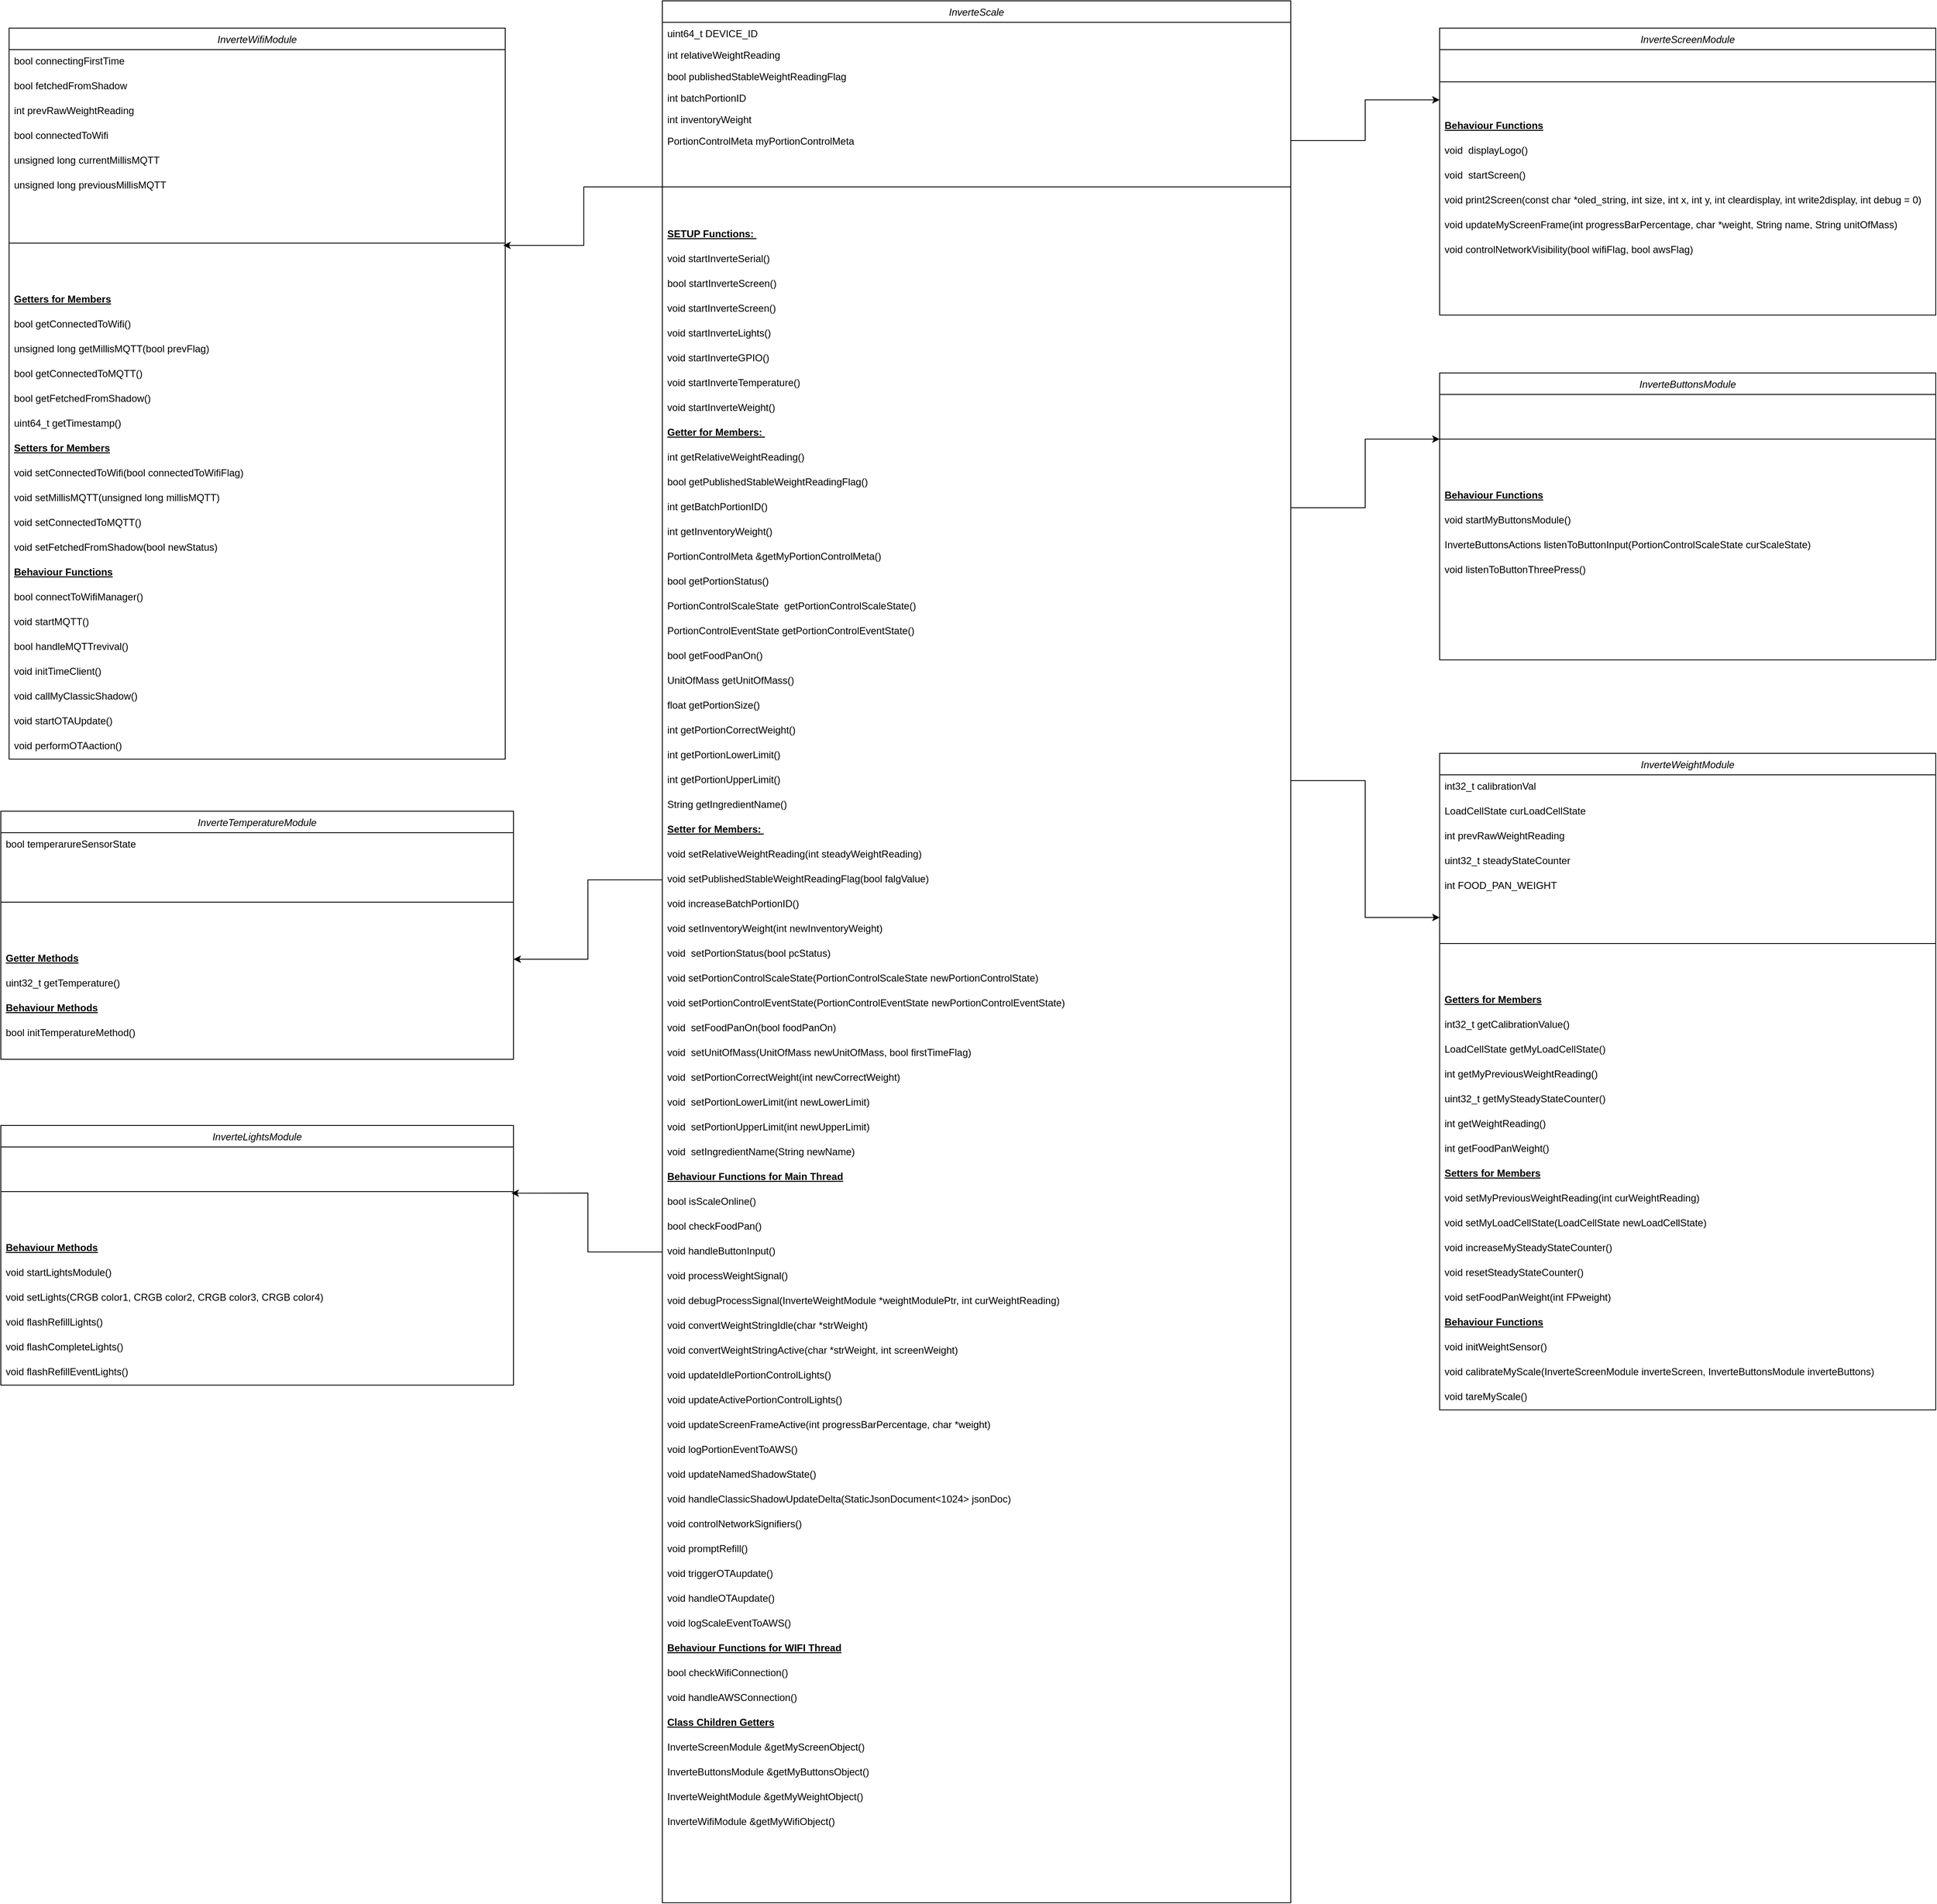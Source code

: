 <mxfile version="21.5.0" type="device">
  <diagram id="C5RBs43oDa-KdzZeNtuy" name="Page-1">
    <mxGraphModel dx="2420" dy="949" grid="1" gridSize="10" guides="1" tooltips="1" connect="1" arrows="1" fold="1" page="1" pageScale="1" pageWidth="827" pageHeight="1169" math="0" shadow="0">
      <root>
        <mxCell id="WIyWlLk6GJQsqaUBKTNV-0" />
        <mxCell id="WIyWlLk6GJQsqaUBKTNV-1" parent="WIyWlLk6GJQsqaUBKTNV-0" />
        <mxCell id="zkfFHV4jXpPFQw0GAbJ--0" value="InverteScale" style="swimlane;fontStyle=2;align=center;verticalAlign=top;childLayout=stackLayout;horizontal=1;startSize=26;horizontalStack=0;resizeParent=1;resizeLast=0;collapsible=1;marginBottom=0;rounded=0;shadow=0;strokeWidth=1;" parent="WIyWlLk6GJQsqaUBKTNV-1" vertex="1">
          <mxGeometry x="40" width="760" height="2300" as="geometry">
            <mxRectangle x="230" y="140" width="160" height="26" as="alternateBounds" />
          </mxGeometry>
        </mxCell>
        <mxCell id="vxegJb9jy62T78PPzMRg-0" value="uint64_t DEVICE_ID" style="text;align=left;verticalAlign=top;spacingLeft=4;spacingRight=4;overflow=hidden;rotatable=0;points=[[0,0.5],[1,0.5]];portConstraint=eastwest;rounded=0;shadow=0;html=0;" parent="zkfFHV4jXpPFQw0GAbJ--0" vertex="1">
          <mxGeometry y="26" width="760" height="26" as="geometry" />
        </mxCell>
        <mxCell id="vxegJb9jy62T78PPzMRg-1" value="int relativeWeightReading" style="text;align=left;verticalAlign=top;spacingLeft=4;spacingRight=4;overflow=hidden;rotatable=0;points=[[0,0.5],[1,0.5]];portConstraint=eastwest;rounded=0;shadow=0;html=0;fontColor=#000000;" parent="zkfFHV4jXpPFQw0GAbJ--0" vertex="1">
          <mxGeometry y="52" width="760" height="26" as="geometry" />
        </mxCell>
        <mxCell id="zkfFHV4jXpPFQw0GAbJ--2" value="bool publishedStableWeightReadingFlag" style="text;align=left;verticalAlign=top;spacingLeft=4;spacingRight=4;overflow=hidden;rotatable=0;points=[[0,0.5],[1,0.5]];portConstraint=eastwest;rounded=0;shadow=0;html=0;fontColor=#000000;" parent="zkfFHV4jXpPFQw0GAbJ--0" vertex="1">
          <mxGeometry y="78" width="760" height="26" as="geometry" />
        </mxCell>
        <mxCell id="vxegJb9jy62T78PPzMRg-2" value="int batchPortionID" style="text;align=left;verticalAlign=top;spacingLeft=4;spacingRight=4;overflow=hidden;rotatable=0;points=[[0,0.5],[1,0.5]];portConstraint=eastwest;rounded=0;shadow=0;html=0;fontColor=#000000;" parent="zkfFHV4jXpPFQw0GAbJ--0" vertex="1">
          <mxGeometry y="104" width="760" height="26" as="geometry" />
        </mxCell>
        <mxCell id="vxegJb9jy62T78PPzMRg-3" value="int inventoryWeight" style="text;align=left;verticalAlign=top;spacingLeft=4;spacingRight=4;overflow=hidden;rotatable=0;points=[[0,0.5],[1,0.5]];portConstraint=eastwest;rounded=0;shadow=0;html=0;fontColor=#000000;" parent="zkfFHV4jXpPFQw0GAbJ--0" vertex="1">
          <mxGeometry y="130" width="760" height="26" as="geometry" />
        </mxCell>
        <mxCell id="vxegJb9jy62T78PPzMRg-15" value="PortionControlMeta myPortionControlMeta" style="text;align=left;verticalAlign=top;spacingLeft=4;spacingRight=4;overflow=hidden;rotatable=0;points=[[0,0.5],[1,0.5]];portConstraint=eastwest;rounded=0;shadow=0;html=0;fontColor=#000000;" parent="zkfFHV4jXpPFQw0GAbJ--0" vertex="1">
          <mxGeometry y="156" width="760" height="26" as="geometry" />
        </mxCell>
        <mxCell id="zkfFHV4jXpPFQw0GAbJ--4" value="" style="line;html=1;strokeWidth=1;align=left;verticalAlign=middle;spacingTop=-1;spacingLeft=3;spacingRight=3;rotatable=0;labelPosition=right;points=[];portConstraint=eastwest;" parent="zkfFHV4jXpPFQw0GAbJ--0" vertex="1">
          <mxGeometry y="182" width="760" height="86" as="geometry" />
        </mxCell>
        <mxCell id="vxegJb9jy62T78PPzMRg-6" value="SETUP Functions: " style="text;align=left;verticalAlign=top;spacingLeft=4;spacingRight=4;overflow=hidden;rotatable=0;points=[[0,0.5],[1,0.5]];portConstraint=eastwest;fontStyle=5" parent="zkfFHV4jXpPFQw0GAbJ--0" vertex="1">
          <mxGeometry y="268" width="760" height="30" as="geometry" />
        </mxCell>
        <mxCell id="zkfFHV4jXpPFQw0GAbJ--5" value="void startInverteSerial()&#xa;" style="text;align=left;verticalAlign=top;spacingLeft=4;spacingRight=4;overflow=hidden;rotatable=0;points=[[0,0.5],[1,0.5]];portConstraint=eastwest;" parent="zkfFHV4jXpPFQw0GAbJ--0" vertex="1">
          <mxGeometry y="298" width="760" height="30" as="geometry" />
        </mxCell>
        <mxCell id="vxegJb9jy62T78PPzMRg-5" value="bool startInverteScreen()&#xa;" style="text;align=left;verticalAlign=top;spacingLeft=4;spacingRight=4;overflow=hidden;rotatable=0;points=[[0,0.5],[1,0.5]];portConstraint=eastwest;" parent="zkfFHV4jXpPFQw0GAbJ--0" vertex="1">
          <mxGeometry y="328" width="760" height="30" as="geometry" />
        </mxCell>
        <mxCell id="vxegJb9jy62T78PPzMRg-7" value="void startInverteScreen()&#xa;" style="text;align=left;verticalAlign=top;spacingLeft=4;spacingRight=4;overflow=hidden;rotatable=0;points=[[0,0.5],[1,0.5]];portConstraint=eastwest;" parent="zkfFHV4jXpPFQw0GAbJ--0" vertex="1">
          <mxGeometry y="358" width="760" height="30" as="geometry" />
        </mxCell>
        <mxCell id="vxegJb9jy62T78PPzMRg-8" value="void startInverteLights()&#xa;" style="text;align=left;verticalAlign=top;spacingLeft=4;spacingRight=4;overflow=hidden;rotatable=0;points=[[0,0.5],[1,0.5]];portConstraint=eastwest;" parent="zkfFHV4jXpPFQw0GAbJ--0" vertex="1">
          <mxGeometry y="388" width="760" height="30" as="geometry" />
        </mxCell>
        <mxCell id="vxegJb9jy62T78PPzMRg-9" value="void startInverteGPIO()&#xa;" style="text;align=left;verticalAlign=top;spacingLeft=4;spacingRight=4;overflow=hidden;rotatable=0;points=[[0,0.5],[1,0.5]];portConstraint=eastwest;" parent="zkfFHV4jXpPFQw0GAbJ--0" vertex="1">
          <mxGeometry y="418" width="760" height="30" as="geometry" />
        </mxCell>
        <mxCell id="vxegJb9jy62T78PPzMRg-10" value="void startInverteTemperature()&#xa;" style="text;align=left;verticalAlign=top;spacingLeft=4;spacingRight=4;overflow=hidden;rotatable=0;points=[[0,0.5],[1,0.5]];portConstraint=eastwest;" parent="zkfFHV4jXpPFQw0GAbJ--0" vertex="1">
          <mxGeometry y="448" width="760" height="30" as="geometry" />
        </mxCell>
        <mxCell id="vxegJb9jy62T78PPzMRg-11" value="void startInverteWeight()&#xa;" style="text;align=left;verticalAlign=top;spacingLeft=4;spacingRight=4;overflow=hidden;rotatable=0;points=[[0,0.5],[1,0.5]];portConstraint=eastwest;" parent="zkfFHV4jXpPFQw0GAbJ--0" vertex="1">
          <mxGeometry y="478" width="760" height="30" as="geometry" />
        </mxCell>
        <mxCell id="vxegJb9jy62T78PPzMRg-12" value="Getter for Members: " style="text;align=left;verticalAlign=top;spacingLeft=4;spacingRight=4;overflow=hidden;rotatable=0;points=[[0,0.5],[1,0.5]];portConstraint=eastwest;fontStyle=5" parent="zkfFHV4jXpPFQw0GAbJ--0" vertex="1">
          <mxGeometry y="508" width="760" height="30" as="geometry" />
        </mxCell>
        <mxCell id="vxegJb9jy62T78PPzMRg-13" value="int getRelativeWeightReading()" style="text;align=left;verticalAlign=top;spacingLeft=4;spacingRight=4;overflow=hidden;rotatable=0;points=[[0,0.5],[1,0.5]];portConstraint=eastwest;fontColor=#000000;" parent="zkfFHV4jXpPFQw0GAbJ--0" vertex="1">
          <mxGeometry y="538" width="760" height="30" as="geometry" />
        </mxCell>
        <mxCell id="vxegJb9jy62T78PPzMRg-14" value="bool getPublishedStableWeightReadingFlag()" style="text;align=left;verticalAlign=top;spacingLeft=4;spacingRight=4;overflow=hidden;rotatable=0;points=[[0,0.5],[1,0.5]];portConstraint=eastwest;fontColor=#000000;" parent="zkfFHV4jXpPFQw0GAbJ--0" vertex="1">
          <mxGeometry y="568" width="760" height="30" as="geometry" />
        </mxCell>
        <mxCell id="vxegJb9jy62T78PPzMRg-29" value="int getBatchPortionID()" style="text;align=left;verticalAlign=top;spacingLeft=4;spacingRight=4;overflow=hidden;rotatable=0;points=[[0,0.5],[1,0.5]];portConstraint=eastwest;fontColor=#000000;" parent="zkfFHV4jXpPFQw0GAbJ--0" vertex="1">
          <mxGeometry y="598" width="760" height="30" as="geometry" />
        </mxCell>
        <mxCell id="vxegJb9jy62T78PPzMRg-30" value="int getInventoryWeight()" style="text;align=left;verticalAlign=top;spacingLeft=4;spacingRight=4;overflow=hidden;rotatable=0;points=[[0,0.5],[1,0.5]];portConstraint=eastwest;fontColor=#000000;" parent="zkfFHV4jXpPFQw0GAbJ--0" vertex="1">
          <mxGeometry y="628" width="760" height="30" as="geometry" />
        </mxCell>
        <mxCell id="42KlAOWrUwixNOYYA289-93" value="PortionControlMeta &amp;getMyPortionControlMeta()" style="text;align=left;verticalAlign=top;spacingLeft=4;spacingRight=4;overflow=hidden;rotatable=0;points=[[0,0.5],[1,0.5]];portConstraint=eastwest;fontColor=#000000;" parent="zkfFHV4jXpPFQw0GAbJ--0" vertex="1">
          <mxGeometry y="658" width="760" height="30" as="geometry" />
        </mxCell>
        <mxCell id="vxegJb9jy62T78PPzMRg-16" value="bool getPortionStatus()" style="text;align=left;verticalAlign=top;spacingLeft=4;spacingRight=4;overflow=hidden;rotatable=0;points=[[0,0.5],[1,0.5]];portConstraint=eastwest;fontColor=#000000;" parent="zkfFHV4jXpPFQw0GAbJ--0" vertex="1">
          <mxGeometry y="688" width="760" height="30" as="geometry" />
        </mxCell>
        <mxCell id="vxegJb9jy62T78PPzMRg-17" value="PortionControlScaleState  getPortionControlScaleState()" style="text;align=left;verticalAlign=top;spacingLeft=4;spacingRight=4;overflow=hidden;rotatable=0;points=[[0,0.5],[1,0.5]];portConstraint=eastwest;fontColor=#000000;" parent="zkfFHV4jXpPFQw0GAbJ--0" vertex="1">
          <mxGeometry y="718" width="760" height="30" as="geometry" />
        </mxCell>
        <mxCell id="vxegJb9jy62T78PPzMRg-19" value="PortionControlEventState getPortionControlEventState()" style="text;align=left;verticalAlign=top;spacingLeft=4;spacingRight=4;overflow=hidden;rotatable=0;points=[[0,0.5],[1,0.5]];portConstraint=eastwest;fontColor=#000000;" parent="zkfFHV4jXpPFQw0GAbJ--0" vertex="1">
          <mxGeometry y="748" width="760" height="30" as="geometry" />
        </mxCell>
        <mxCell id="vxegJb9jy62T78PPzMRg-20" value="bool getFoodPanOn()" style="text;align=left;verticalAlign=top;spacingLeft=4;spacingRight=4;overflow=hidden;rotatable=0;points=[[0,0.5],[1,0.5]];portConstraint=eastwest;fontColor=#000000;" parent="zkfFHV4jXpPFQw0GAbJ--0" vertex="1">
          <mxGeometry y="778" width="760" height="30" as="geometry" />
        </mxCell>
        <mxCell id="vxegJb9jy62T78PPzMRg-21" value="UnitOfMass getUnitOfMass()" style="text;align=left;verticalAlign=top;spacingLeft=4;spacingRight=4;overflow=hidden;rotatable=0;points=[[0,0.5],[1,0.5]];portConstraint=eastwest;fontColor=#000000;" parent="zkfFHV4jXpPFQw0GAbJ--0" vertex="1">
          <mxGeometry y="808" width="760" height="30" as="geometry" />
        </mxCell>
        <mxCell id="vxegJb9jy62T78PPzMRg-22" value="float getPortionSize()" style="text;align=left;verticalAlign=top;spacingLeft=4;spacingRight=4;overflow=hidden;rotatable=0;points=[[0,0.5],[1,0.5]];portConstraint=eastwest;fontColor=#000000;" parent="zkfFHV4jXpPFQw0GAbJ--0" vertex="1">
          <mxGeometry y="838" width="760" height="30" as="geometry" />
        </mxCell>
        <mxCell id="vxegJb9jy62T78PPzMRg-23" value="int getPortionCorrectWeight()" style="text;align=left;verticalAlign=top;spacingLeft=4;spacingRight=4;overflow=hidden;rotatable=0;points=[[0,0.5],[1,0.5]];portConstraint=eastwest;fontColor=#000000;" parent="zkfFHV4jXpPFQw0GAbJ--0" vertex="1">
          <mxGeometry y="868" width="760" height="30" as="geometry" />
        </mxCell>
        <mxCell id="vxegJb9jy62T78PPzMRg-24" value="int getPortionLowerLimit()" style="text;align=left;verticalAlign=top;spacingLeft=4;spacingRight=4;overflow=hidden;rotatable=0;points=[[0,0.5],[1,0.5]];portConstraint=eastwest;fontColor=#000000;" parent="zkfFHV4jXpPFQw0GAbJ--0" vertex="1">
          <mxGeometry y="898" width="760" height="30" as="geometry" />
        </mxCell>
        <mxCell id="vxegJb9jy62T78PPzMRg-27" value="int getPortionUpperLimit()" style="text;align=left;verticalAlign=top;spacingLeft=4;spacingRight=4;overflow=hidden;rotatable=0;points=[[0,0.5],[1,0.5]];portConstraint=eastwest;fontColor=#000000;" parent="zkfFHV4jXpPFQw0GAbJ--0" vertex="1">
          <mxGeometry y="928" width="760" height="30" as="geometry" />
        </mxCell>
        <mxCell id="vxegJb9jy62T78PPzMRg-28" value="String getIngredientName()" style="text;align=left;verticalAlign=top;spacingLeft=4;spacingRight=4;overflow=hidden;rotatable=0;points=[[0,0.5],[1,0.5]];portConstraint=eastwest;fontColor=#000000;" parent="zkfFHV4jXpPFQw0GAbJ--0" vertex="1">
          <mxGeometry y="958" width="760" height="30" as="geometry" />
        </mxCell>
        <mxCell id="42KlAOWrUwixNOYYA289-0" value="Setter for Members: " style="text;align=left;verticalAlign=top;spacingLeft=4;spacingRight=4;overflow=hidden;rotatable=0;points=[[0,0.5],[1,0.5]];portConstraint=eastwest;fontStyle=5" parent="zkfFHV4jXpPFQw0GAbJ--0" vertex="1">
          <mxGeometry y="988" width="760" height="30" as="geometry" />
        </mxCell>
        <mxCell id="42KlAOWrUwixNOYYA289-2" value="void setRelativeWeightReading(int steadyWeightReading)" style="text;align=left;verticalAlign=top;spacingLeft=4;spacingRight=4;overflow=hidden;rotatable=0;points=[[0,0.5],[1,0.5]];portConstraint=eastwest;fontColor=#000000;" parent="zkfFHV4jXpPFQw0GAbJ--0" vertex="1">
          <mxGeometry y="1018" width="760" height="30" as="geometry" />
        </mxCell>
        <mxCell id="42KlAOWrUwixNOYYA289-3" value="void setPublishedStableWeightReadingFlag(bool falgValue)" style="text;align=left;verticalAlign=top;spacingLeft=4;spacingRight=4;overflow=hidden;rotatable=0;points=[[0,0.5],[1,0.5]];portConstraint=eastwest;fontColor=#000000;" parent="zkfFHV4jXpPFQw0GAbJ--0" vertex="1">
          <mxGeometry y="1048" width="760" height="30" as="geometry" />
        </mxCell>
        <mxCell id="42KlAOWrUwixNOYYA289-4" value="void increaseBatchPortionID()" style="text;align=left;verticalAlign=top;spacingLeft=4;spacingRight=4;overflow=hidden;rotatable=0;points=[[0,0.5],[1,0.5]];portConstraint=eastwest;fontColor=#000000;" parent="zkfFHV4jXpPFQw0GAbJ--0" vertex="1">
          <mxGeometry y="1078" width="760" height="30" as="geometry" />
        </mxCell>
        <mxCell id="42KlAOWrUwixNOYYA289-5" value="void setInventoryWeight(int newInventoryWeight)" style="text;align=left;verticalAlign=top;spacingLeft=4;spacingRight=4;overflow=hidden;rotatable=0;points=[[0,0.5],[1,0.5]];portConstraint=eastwest;fontColor=#000000;" parent="zkfFHV4jXpPFQw0GAbJ--0" vertex="1">
          <mxGeometry y="1108" width="760" height="30" as="geometry" />
        </mxCell>
        <mxCell id="42KlAOWrUwixNOYYA289-6" value="void  setPortionStatus(bool pcStatus)" style="text;align=left;verticalAlign=top;spacingLeft=4;spacingRight=4;overflow=hidden;rotatable=0;points=[[0,0.5],[1,0.5]];portConstraint=eastwest;fontColor=#000000;" parent="zkfFHV4jXpPFQw0GAbJ--0" vertex="1">
          <mxGeometry y="1138" width="760" height="30" as="geometry" />
        </mxCell>
        <mxCell id="42KlAOWrUwixNOYYA289-7" value="void setPortionControlScaleState(PortionControlScaleState newPortionControlState)" style="text;align=left;verticalAlign=top;spacingLeft=4;spacingRight=4;overflow=hidden;rotatable=0;points=[[0,0.5],[1,0.5]];portConstraint=eastwest;fontColor=#000000;" parent="zkfFHV4jXpPFQw0GAbJ--0" vertex="1">
          <mxGeometry y="1168" width="760" height="30" as="geometry" />
        </mxCell>
        <mxCell id="42KlAOWrUwixNOYYA289-8" value="void setPortionControlEventState(PortionControlEventState newPortionControlEventState)" style="text;align=left;verticalAlign=top;spacingLeft=4;spacingRight=4;overflow=hidden;rotatable=0;points=[[0,0.5],[1,0.5]];portConstraint=eastwest;fontColor=#000000;" parent="zkfFHV4jXpPFQw0GAbJ--0" vertex="1">
          <mxGeometry y="1198" width="760" height="30" as="geometry" />
        </mxCell>
        <mxCell id="42KlAOWrUwixNOYYA289-9" value="void  setFoodPanOn(bool foodPanOn)" style="text;align=left;verticalAlign=top;spacingLeft=4;spacingRight=4;overflow=hidden;rotatable=0;points=[[0,0.5],[1,0.5]];portConstraint=eastwest;fontColor=#000000;" parent="zkfFHV4jXpPFQw0GAbJ--0" vertex="1">
          <mxGeometry y="1228" width="760" height="30" as="geometry" />
        </mxCell>
        <mxCell id="42KlAOWrUwixNOYYA289-10" value="void  setUnitOfMass(UnitOfMass newUnitOfMass, bool firstTimeFlag)" style="text;align=left;verticalAlign=top;spacingLeft=4;spacingRight=4;overflow=hidden;rotatable=0;points=[[0,0.5],[1,0.5]];portConstraint=eastwest;fontColor=#000000;" parent="zkfFHV4jXpPFQw0GAbJ--0" vertex="1">
          <mxGeometry y="1258" width="760" height="30" as="geometry" />
        </mxCell>
        <mxCell id="42KlAOWrUwixNOYYA289-11" value="void  setPortionCorrectWeight(int newCorrectWeight)" style="text;align=left;verticalAlign=top;spacingLeft=4;spacingRight=4;overflow=hidden;rotatable=0;points=[[0,0.5],[1,0.5]];portConstraint=eastwest;fontColor=#000000;" parent="zkfFHV4jXpPFQw0GAbJ--0" vertex="1">
          <mxGeometry y="1288" width="760" height="30" as="geometry" />
        </mxCell>
        <mxCell id="42KlAOWrUwixNOYYA289-12" value="void  setPortionLowerLimit(int newLowerLimit)" style="text;align=left;verticalAlign=top;spacingLeft=4;spacingRight=4;overflow=hidden;rotatable=0;points=[[0,0.5],[1,0.5]];portConstraint=eastwest;fontColor=#000000;" parent="zkfFHV4jXpPFQw0GAbJ--0" vertex="1">
          <mxGeometry y="1318" width="760" height="30" as="geometry" />
        </mxCell>
        <mxCell id="42KlAOWrUwixNOYYA289-13" value="void  setPortionUpperLimit(int newUpperLimit)" style="text;align=left;verticalAlign=top;spacingLeft=4;spacingRight=4;overflow=hidden;rotatable=0;points=[[0,0.5],[1,0.5]];portConstraint=eastwest;fontColor=#000000;" parent="zkfFHV4jXpPFQw0GAbJ--0" vertex="1">
          <mxGeometry y="1348" width="760" height="30" as="geometry" />
        </mxCell>
        <mxCell id="42KlAOWrUwixNOYYA289-14" value="void  setIngredientName(String newName)" style="text;align=left;verticalAlign=top;spacingLeft=4;spacingRight=4;overflow=hidden;rotatable=0;points=[[0,0.5],[1,0.5]];portConstraint=eastwest;fontColor=#000000;" parent="zkfFHV4jXpPFQw0GAbJ--0" vertex="1">
          <mxGeometry y="1378" width="760" height="30" as="geometry" />
        </mxCell>
        <mxCell id="42KlAOWrUwixNOYYA289-15" value="Behaviour Functions for Main Thread" style="text;align=left;verticalAlign=top;spacingLeft=4;spacingRight=4;overflow=hidden;rotatable=0;points=[[0,0.5],[1,0.5]];portConstraint=eastwest;fontStyle=5" parent="zkfFHV4jXpPFQw0GAbJ--0" vertex="1">
          <mxGeometry y="1408" width="760" height="30" as="geometry" />
        </mxCell>
        <mxCell id="42KlAOWrUwixNOYYA289-16" value="bool isScaleOnline()" style="text;align=left;verticalAlign=top;spacingLeft=4;spacingRight=4;overflow=hidden;rotatable=0;points=[[0,0.5],[1,0.5]];portConstraint=eastwest;" parent="zkfFHV4jXpPFQw0GAbJ--0" vertex="1">
          <mxGeometry y="1438" width="760" height="30" as="geometry" />
        </mxCell>
        <mxCell id="42KlAOWrUwixNOYYA289-17" value="bool checkFoodPan()" style="text;align=left;verticalAlign=top;spacingLeft=4;spacingRight=4;overflow=hidden;rotatable=0;points=[[0,0.5],[1,0.5]];portConstraint=eastwest;" parent="zkfFHV4jXpPFQw0GAbJ--0" vertex="1">
          <mxGeometry y="1468" width="760" height="30" as="geometry" />
        </mxCell>
        <mxCell id="42KlAOWrUwixNOYYA289-18" value="void handleButtonInput()" style="text;align=left;verticalAlign=top;spacingLeft=4;spacingRight=4;overflow=hidden;rotatable=0;points=[[0,0.5],[1,0.5]];portConstraint=eastwest;" parent="zkfFHV4jXpPFQw0GAbJ--0" vertex="1">
          <mxGeometry y="1498" width="760" height="30" as="geometry" />
        </mxCell>
        <mxCell id="42KlAOWrUwixNOYYA289-19" value="void processWeightSignal()" style="text;align=left;verticalAlign=top;spacingLeft=4;spacingRight=4;overflow=hidden;rotatable=0;points=[[0,0.5],[1,0.5]];portConstraint=eastwest;" parent="zkfFHV4jXpPFQw0GAbJ--0" vertex="1">
          <mxGeometry y="1528" width="760" height="30" as="geometry" />
        </mxCell>
        <mxCell id="42KlAOWrUwixNOYYA289-72" value="void debugProcessSignal(InverteWeightModule *weightModulePtr, int curWeightReading)" style="text;align=left;verticalAlign=top;spacingLeft=4;spacingRight=4;overflow=hidden;rotatable=0;points=[[0,0.5],[1,0.5]];portConstraint=eastwest;" parent="zkfFHV4jXpPFQw0GAbJ--0" vertex="1">
          <mxGeometry y="1558" width="760" height="30" as="geometry" />
        </mxCell>
        <mxCell id="42KlAOWrUwixNOYYA289-73" value="void convertWeightStringIdle(char *strWeight)" style="text;align=left;verticalAlign=top;spacingLeft=4;spacingRight=4;overflow=hidden;rotatable=0;points=[[0,0.5],[1,0.5]];portConstraint=eastwest;" parent="zkfFHV4jXpPFQw0GAbJ--0" vertex="1">
          <mxGeometry y="1588" width="760" height="30" as="geometry" />
        </mxCell>
        <mxCell id="42KlAOWrUwixNOYYA289-74" value="void convertWeightStringActive(char *strWeight, int screenWeight)" style="text;align=left;verticalAlign=top;spacingLeft=4;spacingRight=4;overflow=hidden;rotatable=0;points=[[0,0.5],[1,0.5]];portConstraint=eastwest;" parent="zkfFHV4jXpPFQw0GAbJ--0" vertex="1">
          <mxGeometry y="1618" width="760" height="30" as="geometry" />
        </mxCell>
        <mxCell id="42KlAOWrUwixNOYYA289-75" value="void updateIdlePortionControlLights()" style="text;align=left;verticalAlign=top;spacingLeft=4;spacingRight=4;overflow=hidden;rotatable=0;points=[[0,0.5],[1,0.5]];portConstraint=eastwest;" parent="zkfFHV4jXpPFQw0GAbJ--0" vertex="1">
          <mxGeometry y="1648" width="760" height="30" as="geometry" />
        </mxCell>
        <mxCell id="42KlAOWrUwixNOYYA289-76" value="void updateActivePortionControlLights()" style="text;align=left;verticalAlign=top;spacingLeft=4;spacingRight=4;overflow=hidden;rotatable=0;points=[[0,0.5],[1,0.5]];portConstraint=eastwest;" parent="zkfFHV4jXpPFQw0GAbJ--0" vertex="1">
          <mxGeometry y="1678" width="760" height="30" as="geometry" />
        </mxCell>
        <mxCell id="42KlAOWrUwixNOYYA289-77" value="void updateScreenFrameActive(int progressBarPercentage, char *weight)" style="text;align=left;verticalAlign=top;spacingLeft=4;spacingRight=4;overflow=hidden;rotatable=0;points=[[0,0.5],[1,0.5]];portConstraint=eastwest;" parent="zkfFHV4jXpPFQw0GAbJ--0" vertex="1">
          <mxGeometry y="1708" width="760" height="30" as="geometry" />
        </mxCell>
        <mxCell id="42KlAOWrUwixNOYYA289-78" value="void logPortionEventToAWS()" style="text;align=left;verticalAlign=top;spacingLeft=4;spacingRight=4;overflow=hidden;rotatable=0;points=[[0,0.5],[1,0.5]];portConstraint=eastwest;" parent="zkfFHV4jXpPFQw0GAbJ--0" vertex="1">
          <mxGeometry y="1738" width="760" height="30" as="geometry" />
        </mxCell>
        <mxCell id="42KlAOWrUwixNOYYA289-79" value="void updateNamedShadowState()" style="text;align=left;verticalAlign=top;spacingLeft=4;spacingRight=4;overflow=hidden;rotatable=0;points=[[0,0.5],[1,0.5]];portConstraint=eastwest;" parent="zkfFHV4jXpPFQw0GAbJ--0" vertex="1">
          <mxGeometry y="1768" width="760" height="30" as="geometry" />
        </mxCell>
        <mxCell id="42KlAOWrUwixNOYYA289-80" value="void handleClassicShadowUpdateDelta(StaticJsonDocument&lt;1024&gt; jsonDoc)" style="text;align=left;verticalAlign=top;spacingLeft=4;spacingRight=4;overflow=hidden;rotatable=0;points=[[0,0.5],[1,0.5]];portConstraint=eastwest;" parent="zkfFHV4jXpPFQw0GAbJ--0" vertex="1">
          <mxGeometry y="1798" width="760" height="30" as="geometry" />
        </mxCell>
        <mxCell id="42KlAOWrUwixNOYYA289-81" value="void controlNetworkSignifiers()" style="text;align=left;verticalAlign=top;spacingLeft=4;spacingRight=4;overflow=hidden;rotatable=0;points=[[0,0.5],[1,0.5]];portConstraint=eastwest;" parent="zkfFHV4jXpPFQw0GAbJ--0" vertex="1">
          <mxGeometry y="1828" width="760" height="30" as="geometry" />
        </mxCell>
        <mxCell id="42KlAOWrUwixNOYYA289-82" value="void promptRefill()" style="text;align=left;verticalAlign=top;spacingLeft=4;spacingRight=4;overflow=hidden;rotatable=0;points=[[0,0.5],[1,0.5]];portConstraint=eastwest;" parent="zkfFHV4jXpPFQw0GAbJ--0" vertex="1">
          <mxGeometry y="1858" width="760" height="30" as="geometry" />
        </mxCell>
        <mxCell id="42KlAOWrUwixNOYYA289-83" value="void triggerOTAupdate()" style="text;align=left;verticalAlign=top;spacingLeft=4;spacingRight=4;overflow=hidden;rotatable=0;points=[[0,0.5],[1,0.5]];portConstraint=eastwest;" parent="zkfFHV4jXpPFQw0GAbJ--0" vertex="1">
          <mxGeometry y="1888" width="760" height="30" as="geometry" />
        </mxCell>
        <mxCell id="42KlAOWrUwixNOYYA289-84" value="void handleOTAupdate()" style="text;align=left;verticalAlign=top;spacingLeft=4;spacingRight=4;overflow=hidden;rotatable=0;points=[[0,0.5],[1,0.5]];portConstraint=eastwest;" parent="zkfFHV4jXpPFQw0GAbJ--0" vertex="1">
          <mxGeometry y="1918" width="760" height="30" as="geometry" />
        </mxCell>
        <mxCell id="QEHjbFWc-2UQ7cCI80Cc-0" value="void logScaleEventToAWS()" style="text;align=left;verticalAlign=top;spacingLeft=4;spacingRight=4;overflow=hidden;rotatable=0;points=[[0,0.5],[1,0.5]];portConstraint=eastwest;" vertex="1" parent="zkfFHV4jXpPFQw0GAbJ--0">
          <mxGeometry y="1948" width="760" height="30" as="geometry" />
        </mxCell>
        <mxCell id="42KlAOWrUwixNOYYA289-85" value="Behaviour Functions for WIFI Thread" style="text;align=left;verticalAlign=top;spacingLeft=4;spacingRight=4;overflow=hidden;rotatable=0;points=[[0,0.5],[1,0.5]];portConstraint=eastwest;fontStyle=5" parent="zkfFHV4jXpPFQw0GAbJ--0" vertex="1">
          <mxGeometry y="1978" width="760" height="30" as="geometry" />
        </mxCell>
        <mxCell id="42KlAOWrUwixNOYYA289-86" value="bool checkWifiConnection()" style="text;align=left;verticalAlign=top;spacingLeft=4;spacingRight=4;overflow=hidden;rotatable=0;points=[[0,0.5],[1,0.5]];portConstraint=eastwest;" parent="zkfFHV4jXpPFQw0GAbJ--0" vertex="1">
          <mxGeometry y="2008" width="760" height="30" as="geometry" />
        </mxCell>
        <mxCell id="42KlAOWrUwixNOYYA289-87" value="void handleAWSConnection()" style="text;align=left;verticalAlign=top;spacingLeft=4;spacingRight=4;overflow=hidden;rotatable=0;points=[[0,0.5],[1,0.5]];portConstraint=eastwest;" parent="zkfFHV4jXpPFQw0GAbJ--0" vertex="1">
          <mxGeometry y="2038" width="760" height="30" as="geometry" />
        </mxCell>
        <mxCell id="42KlAOWrUwixNOYYA289-88" value="Class Children Getters" style="text;align=left;verticalAlign=top;spacingLeft=4;spacingRight=4;overflow=hidden;rotatable=0;points=[[0,0.5],[1,0.5]];portConstraint=eastwest;fontStyle=5" parent="zkfFHV4jXpPFQw0GAbJ--0" vertex="1">
          <mxGeometry y="2068" width="760" height="30" as="geometry" />
        </mxCell>
        <mxCell id="42KlAOWrUwixNOYYA289-89" value="InverteScreenModule &amp;getMyScreenObject()" style="text;align=left;verticalAlign=top;spacingLeft=4;spacingRight=4;overflow=hidden;rotatable=0;points=[[0,0.5],[1,0.5]];portConstraint=eastwest;" parent="zkfFHV4jXpPFQw0GAbJ--0" vertex="1">
          <mxGeometry y="2098" width="760" height="30" as="geometry" />
        </mxCell>
        <mxCell id="42KlAOWrUwixNOYYA289-90" value="InverteButtonsModule &amp;getMyButtonsObject()" style="text;align=left;verticalAlign=top;spacingLeft=4;spacingRight=4;overflow=hidden;rotatable=0;points=[[0,0.5],[1,0.5]];portConstraint=eastwest;" parent="zkfFHV4jXpPFQw0GAbJ--0" vertex="1">
          <mxGeometry y="2128" width="760" height="30" as="geometry" />
        </mxCell>
        <mxCell id="42KlAOWrUwixNOYYA289-91" value="InverteWeightModule &amp;getMyWeightObject()" style="text;align=left;verticalAlign=top;spacingLeft=4;spacingRight=4;overflow=hidden;rotatable=0;points=[[0,0.5],[1,0.5]];portConstraint=eastwest;" parent="zkfFHV4jXpPFQw0GAbJ--0" vertex="1">
          <mxGeometry y="2158" width="760" height="30" as="geometry" />
        </mxCell>
        <mxCell id="42KlAOWrUwixNOYYA289-92" value="InverteWifiModule &amp;getMyWifiObject()" style="text;align=left;verticalAlign=top;spacingLeft=4;spacingRight=4;overflow=hidden;rotatable=0;points=[[0,0.5],[1,0.5]];portConstraint=eastwest;" parent="zkfFHV4jXpPFQw0GAbJ--0" vertex="1">
          <mxGeometry y="2188" width="760" height="30" as="geometry" />
        </mxCell>
        <mxCell id="42KlAOWrUwixNOYYA289-102" value="InverteButtonsModule" style="swimlane;fontStyle=2;align=center;verticalAlign=top;childLayout=stackLayout;horizontal=1;startSize=26;horizontalStack=0;resizeParent=1;resizeLast=0;collapsible=1;marginBottom=0;rounded=0;shadow=0;strokeWidth=1;" parent="WIyWlLk6GJQsqaUBKTNV-1" vertex="1">
          <mxGeometry x="980" y="450" width="600" height="347" as="geometry">
            <mxRectangle x="230" y="140" width="160" height="26" as="alternateBounds" />
          </mxGeometry>
        </mxCell>
        <mxCell id="42KlAOWrUwixNOYYA289-109" value="" style="line;html=1;strokeWidth=1;align=left;verticalAlign=middle;spacingTop=-1;spacingLeft=3;spacingRight=3;rotatable=0;labelPosition=right;points=[];portConstraint=eastwest;" parent="42KlAOWrUwixNOYYA289-102" vertex="1">
          <mxGeometry y="26" width="600" height="108" as="geometry" />
        </mxCell>
        <mxCell id="42KlAOWrUwixNOYYA289-118" value="Behaviour Functions" style="text;align=left;verticalAlign=top;spacingLeft=4;spacingRight=4;overflow=hidden;rotatable=0;points=[[0,0.5],[1,0.5]];portConstraint=eastwest;fontStyle=5" parent="42KlAOWrUwixNOYYA289-102" vertex="1">
          <mxGeometry y="134" width="600" height="30" as="geometry" />
        </mxCell>
        <mxCell id="42KlAOWrUwixNOYYA289-176" value="void startMyButtonsModule()" style="text;align=left;verticalAlign=top;spacingLeft=4;spacingRight=4;overflow=hidden;rotatable=0;points=[[0,0.5],[1,0.5]];portConstraint=eastwest;" parent="42KlAOWrUwixNOYYA289-102" vertex="1">
          <mxGeometry y="164" width="600" height="30" as="geometry" />
        </mxCell>
        <mxCell id="42KlAOWrUwixNOYYA289-177" value=" InverteButtonsActions listenToButtonInput(PortionControlScaleState curScaleState)" style="text;align=left;verticalAlign=top;spacingLeft=4;spacingRight=4;overflow=hidden;rotatable=0;points=[[0,0.5],[1,0.5]];portConstraint=eastwest;" parent="42KlAOWrUwixNOYYA289-102" vertex="1">
          <mxGeometry y="194" width="600" height="30" as="geometry" />
        </mxCell>
        <mxCell id="42KlAOWrUwixNOYYA289-180" value="void listenToButtonThreePress()" style="text;align=left;verticalAlign=top;spacingLeft=4;spacingRight=4;overflow=hidden;rotatable=0;points=[[0,0.5],[1,0.5]];portConstraint=eastwest;" parent="42KlAOWrUwixNOYYA289-102" vertex="1">
          <mxGeometry y="224" width="600" height="30" as="geometry" />
        </mxCell>
        <mxCell id="42KlAOWrUwixNOYYA289-181" value="InverteScreenModule" style="swimlane;fontStyle=2;align=center;verticalAlign=top;childLayout=stackLayout;horizontal=1;startSize=26;horizontalStack=0;resizeParent=1;resizeLast=0;collapsible=1;marginBottom=0;rounded=0;shadow=0;strokeWidth=1;" parent="WIyWlLk6GJQsqaUBKTNV-1" vertex="1">
          <mxGeometry x="980" y="33" width="600" height="347" as="geometry">
            <mxRectangle x="230" y="140" width="160" height="26" as="alternateBounds" />
          </mxGeometry>
        </mxCell>
        <mxCell id="42KlAOWrUwixNOYYA289-182" value="" style="line;html=1;strokeWidth=1;align=left;verticalAlign=middle;spacingTop=-1;spacingLeft=3;spacingRight=3;rotatable=0;labelPosition=right;points=[];portConstraint=eastwest;" parent="42KlAOWrUwixNOYYA289-181" vertex="1">
          <mxGeometry y="26" width="600" height="78" as="geometry" />
        </mxCell>
        <mxCell id="42KlAOWrUwixNOYYA289-183" value="Behaviour Functions" style="text;align=left;verticalAlign=top;spacingLeft=4;spacingRight=4;overflow=hidden;rotatable=0;points=[[0,0.5],[1,0.5]];portConstraint=eastwest;fontStyle=5" parent="42KlAOWrUwixNOYYA289-181" vertex="1">
          <mxGeometry y="104" width="600" height="30" as="geometry" />
        </mxCell>
        <mxCell id="42KlAOWrUwixNOYYA289-184" value="void  displayLogo()&#xa;" style="text;align=left;verticalAlign=top;spacingLeft=4;spacingRight=4;overflow=hidden;rotatable=0;points=[[0,0.5],[1,0.5]];portConstraint=eastwest;" parent="42KlAOWrUwixNOYYA289-181" vertex="1">
          <mxGeometry y="134" width="600" height="30" as="geometry" />
        </mxCell>
        <mxCell id="42KlAOWrUwixNOYYA289-185" value="void  startScreen()&#xa;" style="text;align=left;verticalAlign=top;spacingLeft=4;spacingRight=4;overflow=hidden;rotatable=0;points=[[0,0.5],[1,0.5]];portConstraint=eastwest;" parent="42KlAOWrUwixNOYYA289-181" vertex="1">
          <mxGeometry y="164" width="600" height="30" as="geometry" />
        </mxCell>
        <mxCell id="42KlAOWrUwixNOYYA289-186" value="void print2Screen(const char *oled_string, int size, int x, int y, int cleardisplay, int write2display, int debug = 0)" style="text;align=left;verticalAlign=top;spacingLeft=4;spacingRight=4;overflow=hidden;rotatable=0;points=[[0,0.5],[1,0.5]];portConstraint=eastwest;" parent="42KlAOWrUwixNOYYA289-181" vertex="1">
          <mxGeometry y="194" width="600" height="30" as="geometry" />
        </mxCell>
        <mxCell id="42KlAOWrUwixNOYYA289-187" value="void updateMyScreenFrame(int progressBarPercentage, char *weight, String name, String unitOfMass)&#xa;" style="text;align=left;verticalAlign=top;spacingLeft=4;spacingRight=4;overflow=hidden;rotatable=0;points=[[0,0.5],[1,0.5]];portConstraint=eastwest;" parent="42KlAOWrUwixNOYYA289-181" vertex="1">
          <mxGeometry y="224" width="600" height="30" as="geometry" />
        </mxCell>
        <mxCell id="42KlAOWrUwixNOYYA289-188" value="void controlNetworkVisibility(bool wifiFlag, bool awsFlag)" style="text;align=left;verticalAlign=top;spacingLeft=4;spacingRight=4;overflow=hidden;rotatable=0;points=[[0,0.5],[1,0.5]];portConstraint=eastwest;" parent="42KlAOWrUwixNOYYA289-181" vertex="1">
          <mxGeometry y="254" width="600" height="30" as="geometry" />
        </mxCell>
        <mxCell id="42KlAOWrUwixNOYYA289-189" style="edgeStyle=orthogonalEdgeStyle;rounded=0;orthogonalLoop=1;jettySize=auto;html=1;entryX=0;entryY=0.25;entryDx=0;entryDy=0;" parent="WIyWlLk6GJQsqaUBKTNV-1" source="vxegJb9jy62T78PPzMRg-15" target="42KlAOWrUwixNOYYA289-181" edge="1">
          <mxGeometry relative="1" as="geometry" />
        </mxCell>
        <mxCell id="42KlAOWrUwixNOYYA289-193" style="edgeStyle=orthogonalEdgeStyle;rounded=0;orthogonalLoop=1;jettySize=auto;html=1;" parent="WIyWlLk6GJQsqaUBKTNV-1" source="vxegJb9jy62T78PPzMRg-29" target="42KlAOWrUwixNOYYA289-109" edge="1">
          <mxGeometry relative="1" as="geometry" />
        </mxCell>
        <mxCell id="42KlAOWrUwixNOYYA289-194" value="InverteWeightModule" style="swimlane;fontStyle=2;align=center;verticalAlign=top;childLayout=stackLayout;horizontal=1;startSize=26;horizontalStack=0;resizeParent=1;resizeLast=0;collapsible=1;marginBottom=0;rounded=0;shadow=0;strokeWidth=1;" parent="WIyWlLk6GJQsqaUBKTNV-1" vertex="1">
          <mxGeometry x="980" y="910" width="600" height="794" as="geometry">
            <mxRectangle x="230" y="140" width="160" height="26" as="alternateBounds" />
          </mxGeometry>
        </mxCell>
        <mxCell id="42KlAOWrUwixNOYYA289-201" value="int32_t calibrationVal" style="text;align=left;verticalAlign=top;spacingLeft=4;spacingRight=4;overflow=hidden;rotatable=0;points=[[0,0.5],[1,0.5]];portConstraint=eastwest;" parent="42KlAOWrUwixNOYYA289-194" vertex="1">
          <mxGeometry y="26" width="600" height="30" as="geometry" />
        </mxCell>
        <mxCell id="42KlAOWrUwixNOYYA289-202" value="LoadCellState curLoadCellState" style="text;align=left;verticalAlign=top;spacingLeft=4;spacingRight=4;overflow=hidden;rotatable=0;points=[[0,0.5],[1,0.5]];portConstraint=eastwest;" parent="42KlAOWrUwixNOYYA289-194" vertex="1">
          <mxGeometry y="56" width="600" height="30" as="geometry" />
        </mxCell>
        <mxCell id="42KlAOWrUwixNOYYA289-203" value="int prevRawWeightReading" style="text;align=left;verticalAlign=top;spacingLeft=4;spacingRight=4;overflow=hidden;rotatable=0;points=[[0,0.5],[1,0.5]];portConstraint=eastwest;" parent="42KlAOWrUwixNOYYA289-194" vertex="1">
          <mxGeometry y="86" width="600" height="30" as="geometry" />
        </mxCell>
        <mxCell id="42KlAOWrUwixNOYYA289-204" value="uint32_t steadyStateCounter" style="text;align=left;verticalAlign=top;spacingLeft=4;spacingRight=4;overflow=hidden;rotatable=0;points=[[0,0.5],[1,0.5]];portConstraint=eastwest;" parent="42KlAOWrUwixNOYYA289-194" vertex="1">
          <mxGeometry y="116" width="600" height="30" as="geometry" />
        </mxCell>
        <mxCell id="42KlAOWrUwixNOYYA289-205" value="int FOOD_PAN_WEIGHT" style="text;align=left;verticalAlign=top;spacingLeft=4;spacingRight=4;overflow=hidden;rotatable=0;points=[[0,0.5],[1,0.5]];portConstraint=eastwest;" parent="42KlAOWrUwixNOYYA289-194" vertex="1">
          <mxGeometry y="146" width="600" height="30" as="geometry" />
        </mxCell>
        <mxCell id="42KlAOWrUwixNOYYA289-195" value="" style="line;html=1;strokeWidth=1;align=left;verticalAlign=middle;spacingTop=-1;spacingLeft=3;spacingRight=3;rotatable=0;labelPosition=right;points=[];portConstraint=eastwest;" parent="42KlAOWrUwixNOYYA289-194" vertex="1">
          <mxGeometry y="176" width="600" height="108" as="geometry" />
        </mxCell>
        <mxCell id="42KlAOWrUwixNOYYA289-196" value="Getters for Members" style="text;align=left;verticalAlign=top;spacingLeft=4;spacingRight=4;overflow=hidden;rotatable=0;points=[[0,0.5],[1,0.5]];portConstraint=eastwest;fontStyle=5" parent="42KlAOWrUwixNOYYA289-194" vertex="1">
          <mxGeometry y="284" width="600" height="30" as="geometry" />
        </mxCell>
        <mxCell id="42KlAOWrUwixNOYYA289-197" value="int32_t getCalibrationValue()" style="text;align=left;verticalAlign=top;spacingLeft=4;spacingRight=4;overflow=hidden;rotatable=0;points=[[0,0.5],[1,0.5]];portConstraint=eastwest;" parent="42KlAOWrUwixNOYYA289-194" vertex="1">
          <mxGeometry y="314" width="600" height="30" as="geometry" />
        </mxCell>
        <mxCell id="42KlAOWrUwixNOYYA289-198" value="LoadCellState getMyLoadCellState()" style="text;align=left;verticalAlign=top;spacingLeft=4;spacingRight=4;overflow=hidden;rotatable=0;points=[[0,0.5],[1,0.5]];portConstraint=eastwest;" parent="42KlAOWrUwixNOYYA289-194" vertex="1">
          <mxGeometry y="344" width="600" height="30" as="geometry" />
        </mxCell>
        <mxCell id="42KlAOWrUwixNOYYA289-199" value="int getMyPreviousWeightReading()" style="text;align=left;verticalAlign=top;spacingLeft=4;spacingRight=4;overflow=hidden;rotatable=0;points=[[0,0.5],[1,0.5]];portConstraint=eastwest;" parent="42KlAOWrUwixNOYYA289-194" vertex="1">
          <mxGeometry y="374" width="600" height="30" as="geometry" />
        </mxCell>
        <mxCell id="42KlAOWrUwixNOYYA289-207" value="uint32_t getMySteadyStateCounter()" style="text;align=left;verticalAlign=top;spacingLeft=4;spacingRight=4;overflow=hidden;rotatable=0;points=[[0,0.5],[1,0.5]];portConstraint=eastwest;" parent="42KlAOWrUwixNOYYA289-194" vertex="1">
          <mxGeometry y="404" width="600" height="30" as="geometry" />
        </mxCell>
        <mxCell id="42KlAOWrUwixNOYYA289-208" value="int getWeightReading()" style="text;align=left;verticalAlign=top;spacingLeft=4;spacingRight=4;overflow=hidden;rotatable=0;points=[[0,0.5],[1,0.5]];portConstraint=eastwest;" parent="42KlAOWrUwixNOYYA289-194" vertex="1">
          <mxGeometry y="434" width="600" height="30" as="geometry" />
        </mxCell>
        <mxCell id="42KlAOWrUwixNOYYA289-209" value="int getFoodPanWeight()" style="text;align=left;verticalAlign=top;spacingLeft=4;spacingRight=4;overflow=hidden;rotatable=0;points=[[0,0.5],[1,0.5]];portConstraint=eastwest;" parent="42KlAOWrUwixNOYYA289-194" vertex="1">
          <mxGeometry y="464" width="600" height="30" as="geometry" />
        </mxCell>
        <mxCell id="42KlAOWrUwixNOYYA289-206" value="Setters for Members" style="text;align=left;verticalAlign=top;spacingLeft=4;spacingRight=4;overflow=hidden;rotatable=0;points=[[0,0.5],[1,0.5]];portConstraint=eastwest;fontStyle=5" parent="42KlAOWrUwixNOYYA289-194" vertex="1">
          <mxGeometry y="494" width="600" height="30" as="geometry" />
        </mxCell>
        <mxCell id="42KlAOWrUwixNOYYA289-211" value="void setMyPreviousWeightReading(int curWeightReading)" style="text;align=left;verticalAlign=top;spacingLeft=4;spacingRight=4;overflow=hidden;rotatable=0;points=[[0,0.5],[1,0.5]];portConstraint=eastwest;" parent="42KlAOWrUwixNOYYA289-194" vertex="1">
          <mxGeometry y="524" width="600" height="30" as="geometry" />
        </mxCell>
        <mxCell id="42KlAOWrUwixNOYYA289-214" value="void setMyLoadCellState(LoadCellState newLoadCellState)" style="text;align=left;verticalAlign=top;spacingLeft=4;spacingRight=4;overflow=hidden;rotatable=0;points=[[0,0.5],[1,0.5]];portConstraint=eastwest;" parent="42KlAOWrUwixNOYYA289-194" vertex="1">
          <mxGeometry y="554" width="600" height="30" as="geometry" />
        </mxCell>
        <mxCell id="42KlAOWrUwixNOYYA289-212" value="void increaseMySteadyStateCounter()" style="text;align=left;verticalAlign=top;spacingLeft=4;spacingRight=4;overflow=hidden;rotatable=0;points=[[0,0.5],[1,0.5]];portConstraint=eastwest;" parent="42KlAOWrUwixNOYYA289-194" vertex="1">
          <mxGeometry y="584" width="600" height="30" as="geometry" />
        </mxCell>
        <mxCell id="42KlAOWrUwixNOYYA289-213" value="void resetSteadyStateCounter()" style="text;align=left;verticalAlign=top;spacingLeft=4;spacingRight=4;overflow=hidden;rotatable=0;points=[[0,0.5],[1,0.5]];portConstraint=eastwest;" parent="42KlAOWrUwixNOYYA289-194" vertex="1">
          <mxGeometry y="614" width="600" height="30" as="geometry" />
        </mxCell>
        <mxCell id="42KlAOWrUwixNOYYA289-215" value="void setFoodPanWeight(int FPweight)" style="text;align=left;verticalAlign=top;spacingLeft=4;spacingRight=4;overflow=hidden;rotatable=0;points=[[0,0.5],[1,0.5]];portConstraint=eastwest;" parent="42KlAOWrUwixNOYYA289-194" vertex="1">
          <mxGeometry y="644" width="600" height="30" as="geometry" />
        </mxCell>
        <mxCell id="42KlAOWrUwixNOYYA289-210" value="Behaviour Functions" style="text;align=left;verticalAlign=top;spacingLeft=4;spacingRight=4;overflow=hidden;rotatable=0;points=[[0,0.5],[1,0.5]];portConstraint=eastwest;fontStyle=5" parent="42KlAOWrUwixNOYYA289-194" vertex="1">
          <mxGeometry y="674" width="600" height="30" as="geometry" />
        </mxCell>
        <mxCell id="42KlAOWrUwixNOYYA289-218" value="void initWeightSensor()" style="text;align=left;verticalAlign=top;spacingLeft=4;spacingRight=4;overflow=hidden;rotatable=0;points=[[0,0.5],[1,0.5]];portConstraint=eastwest;" parent="42KlAOWrUwixNOYYA289-194" vertex="1">
          <mxGeometry y="704" width="600" height="30" as="geometry" />
        </mxCell>
        <mxCell id="42KlAOWrUwixNOYYA289-217" value="void calibrateMyScale(InverteScreenModule inverteScreen, InverteButtonsModule inverteButtons)" style="text;align=left;verticalAlign=top;spacingLeft=4;spacingRight=4;overflow=hidden;rotatable=0;points=[[0,0.5],[1,0.5]];portConstraint=eastwest;" parent="42KlAOWrUwixNOYYA289-194" vertex="1">
          <mxGeometry y="734" width="600" height="30" as="geometry" />
        </mxCell>
        <mxCell id="42KlAOWrUwixNOYYA289-216" value="void tareMyScale()" style="text;align=left;verticalAlign=top;spacingLeft=4;spacingRight=4;overflow=hidden;rotatable=0;points=[[0,0.5],[1,0.5]];portConstraint=eastwest;" parent="42KlAOWrUwixNOYYA289-194" vertex="1">
          <mxGeometry y="764" width="600" height="30" as="geometry" />
        </mxCell>
        <mxCell id="42KlAOWrUwixNOYYA289-200" style="edgeStyle=orthogonalEdgeStyle;rounded=0;orthogonalLoop=1;jettySize=auto;html=1;entryX=0;entryY=0.25;entryDx=0;entryDy=0;" parent="WIyWlLk6GJQsqaUBKTNV-1" source="vxegJb9jy62T78PPzMRg-27" target="42KlAOWrUwixNOYYA289-194" edge="1">
          <mxGeometry relative="1" as="geometry" />
        </mxCell>
        <mxCell id="42KlAOWrUwixNOYYA289-219" value="InverteWifiModule" style="swimlane;fontStyle=2;align=center;verticalAlign=top;childLayout=stackLayout;horizontal=1;startSize=26;horizontalStack=0;resizeParent=1;resizeLast=0;collapsible=1;marginBottom=0;rounded=0;shadow=0;strokeWidth=1;" parent="WIyWlLk6GJQsqaUBKTNV-1" vertex="1">
          <mxGeometry x="-750" y="33" width="600" height="884" as="geometry">
            <mxRectangle x="230" y="140" width="160" height="26" as="alternateBounds" />
          </mxGeometry>
        </mxCell>
        <mxCell id="42KlAOWrUwixNOYYA289-220" value="bool connectingFirstTime" style="text;align=left;verticalAlign=top;spacingLeft=4;spacingRight=4;overflow=hidden;rotatable=0;points=[[0,0.5],[1,0.5]];portConstraint=eastwest;" parent="42KlAOWrUwixNOYYA289-219" vertex="1">
          <mxGeometry y="26" width="600" height="30" as="geometry" />
        </mxCell>
        <mxCell id="42KlAOWrUwixNOYYA289-221" value="bool fetchedFromShadow" style="text;align=left;verticalAlign=top;spacingLeft=4;spacingRight=4;overflow=hidden;rotatable=0;points=[[0,0.5],[1,0.5]];portConstraint=eastwest;" parent="42KlAOWrUwixNOYYA289-219" vertex="1">
          <mxGeometry y="56" width="600" height="30" as="geometry" />
        </mxCell>
        <mxCell id="42KlAOWrUwixNOYYA289-222" value="int prevRawWeightReading" style="text;align=left;verticalAlign=top;spacingLeft=4;spacingRight=4;overflow=hidden;rotatable=0;points=[[0,0.5],[1,0.5]];portConstraint=eastwest;" parent="42KlAOWrUwixNOYYA289-219" vertex="1">
          <mxGeometry y="86" width="600" height="30" as="geometry" />
        </mxCell>
        <mxCell id="42KlAOWrUwixNOYYA289-223" value="bool connectedToWifi" style="text;align=left;verticalAlign=top;spacingLeft=4;spacingRight=4;overflow=hidden;rotatable=0;points=[[0,0.5],[1,0.5]];portConstraint=eastwest;" parent="42KlAOWrUwixNOYYA289-219" vertex="1">
          <mxGeometry y="116" width="600" height="30" as="geometry" />
        </mxCell>
        <mxCell id="42KlAOWrUwixNOYYA289-224" value="unsigned long currentMillisMQTT" style="text;align=left;verticalAlign=top;spacingLeft=4;spacingRight=4;overflow=hidden;rotatable=0;points=[[0,0.5],[1,0.5]];portConstraint=eastwest;" parent="42KlAOWrUwixNOYYA289-219" vertex="1">
          <mxGeometry y="146" width="600" height="30" as="geometry" />
        </mxCell>
        <mxCell id="42KlAOWrUwixNOYYA289-244" value="unsigned long previousMillisMQTT" style="text;align=left;verticalAlign=top;spacingLeft=4;spacingRight=4;overflow=hidden;rotatable=0;points=[[0,0.5],[1,0.5]];portConstraint=eastwest;" parent="42KlAOWrUwixNOYYA289-219" vertex="1">
          <mxGeometry y="176" width="600" height="30" as="geometry" />
        </mxCell>
        <mxCell id="42KlAOWrUwixNOYYA289-225" value="" style="line;html=1;strokeWidth=1;align=left;verticalAlign=middle;spacingTop=-1;spacingLeft=3;spacingRight=3;rotatable=0;labelPosition=right;points=[];portConstraint=eastwest;" parent="42KlAOWrUwixNOYYA289-219" vertex="1">
          <mxGeometry y="206" width="600" height="108" as="geometry" />
        </mxCell>
        <mxCell id="42KlAOWrUwixNOYYA289-226" value="Getters for Members" style="text;align=left;verticalAlign=top;spacingLeft=4;spacingRight=4;overflow=hidden;rotatable=0;points=[[0,0.5],[1,0.5]];portConstraint=eastwest;fontStyle=5" parent="42KlAOWrUwixNOYYA289-219" vertex="1">
          <mxGeometry y="314" width="600" height="30" as="geometry" />
        </mxCell>
        <mxCell id="42KlAOWrUwixNOYYA289-227" value="bool getConnectedToWifi()" style="text;align=left;verticalAlign=top;spacingLeft=4;spacingRight=4;overflow=hidden;rotatable=0;points=[[0,0.5],[1,0.5]];portConstraint=eastwest;" parent="42KlAOWrUwixNOYYA289-219" vertex="1">
          <mxGeometry y="344" width="600" height="30" as="geometry" />
        </mxCell>
        <mxCell id="42KlAOWrUwixNOYYA289-228" value="unsigned long getMillisMQTT(bool prevFlag)" style="text;align=left;verticalAlign=top;spacingLeft=4;spacingRight=4;overflow=hidden;rotatable=0;points=[[0,0.5],[1,0.5]];portConstraint=eastwest;" parent="42KlAOWrUwixNOYYA289-219" vertex="1">
          <mxGeometry y="374" width="600" height="30" as="geometry" />
        </mxCell>
        <mxCell id="42KlAOWrUwixNOYYA289-229" value="bool getConnectedToMQTT()" style="text;align=left;verticalAlign=top;spacingLeft=4;spacingRight=4;overflow=hidden;rotatable=0;points=[[0,0.5],[1,0.5]];portConstraint=eastwest;" parent="42KlAOWrUwixNOYYA289-219" vertex="1">
          <mxGeometry y="404" width="600" height="30" as="geometry" />
        </mxCell>
        <mxCell id="42KlAOWrUwixNOYYA289-230" value="bool getFetchedFromShadow()" style="text;align=left;verticalAlign=top;spacingLeft=4;spacingRight=4;overflow=hidden;rotatable=0;points=[[0,0.5],[1,0.5]];portConstraint=eastwest;" parent="42KlAOWrUwixNOYYA289-219" vertex="1">
          <mxGeometry y="434" width="600" height="30" as="geometry" />
        </mxCell>
        <mxCell id="42KlAOWrUwixNOYYA289-246" value="uint64_t getTimestamp()" style="text;align=left;verticalAlign=top;spacingLeft=4;spacingRight=4;overflow=hidden;rotatable=0;points=[[0,0.5],[1,0.5]];portConstraint=eastwest;" parent="42KlAOWrUwixNOYYA289-219" vertex="1">
          <mxGeometry y="464" width="600" height="30" as="geometry" />
        </mxCell>
        <mxCell id="42KlAOWrUwixNOYYA289-233" value="Setters for Members" style="text;align=left;verticalAlign=top;spacingLeft=4;spacingRight=4;overflow=hidden;rotatable=0;points=[[0,0.5],[1,0.5]];portConstraint=eastwest;fontStyle=5" parent="42KlAOWrUwixNOYYA289-219" vertex="1">
          <mxGeometry y="494" width="600" height="30" as="geometry" />
        </mxCell>
        <mxCell id="42KlAOWrUwixNOYYA289-234" value="void setConnectedToWifi(bool connectedToWifiFlag)" style="text;align=left;verticalAlign=top;spacingLeft=4;spacingRight=4;overflow=hidden;rotatable=0;points=[[0,0.5],[1,0.5]];portConstraint=eastwest;" parent="42KlAOWrUwixNOYYA289-219" vertex="1">
          <mxGeometry y="524" width="600" height="30" as="geometry" />
        </mxCell>
        <mxCell id="42KlAOWrUwixNOYYA289-235" value="void setMillisMQTT(unsigned long millisMQTT)" style="text;align=left;verticalAlign=top;spacingLeft=4;spacingRight=4;overflow=hidden;rotatable=0;points=[[0,0.5],[1,0.5]];portConstraint=eastwest;" parent="42KlAOWrUwixNOYYA289-219" vertex="1">
          <mxGeometry y="554" width="600" height="30" as="geometry" />
        </mxCell>
        <mxCell id="42KlAOWrUwixNOYYA289-236" value="void setConnectedToMQTT()" style="text;align=left;verticalAlign=top;spacingLeft=4;spacingRight=4;overflow=hidden;rotatable=0;points=[[0,0.5],[1,0.5]];portConstraint=eastwest;" parent="42KlAOWrUwixNOYYA289-219" vertex="1">
          <mxGeometry y="584" width="600" height="30" as="geometry" />
        </mxCell>
        <mxCell id="42KlAOWrUwixNOYYA289-237" value="void setFetchedFromShadow(bool newStatus)" style="text;align=left;verticalAlign=top;spacingLeft=4;spacingRight=4;overflow=hidden;rotatable=0;points=[[0,0.5],[1,0.5]];portConstraint=eastwest;" parent="42KlAOWrUwixNOYYA289-219" vertex="1">
          <mxGeometry y="614" width="600" height="30" as="geometry" />
        </mxCell>
        <mxCell id="42KlAOWrUwixNOYYA289-239" value="Behaviour Functions" style="text;align=left;verticalAlign=top;spacingLeft=4;spacingRight=4;overflow=hidden;rotatable=0;points=[[0,0.5],[1,0.5]];portConstraint=eastwest;fontStyle=5" parent="42KlAOWrUwixNOYYA289-219" vertex="1">
          <mxGeometry y="644" width="600" height="30" as="geometry" />
        </mxCell>
        <mxCell id="42KlAOWrUwixNOYYA289-240" value="bool connectToWifiManager()" style="text;align=left;verticalAlign=top;spacingLeft=4;spacingRight=4;overflow=hidden;rotatable=0;points=[[0,0.5],[1,0.5]];portConstraint=eastwest;" parent="42KlAOWrUwixNOYYA289-219" vertex="1">
          <mxGeometry y="674" width="600" height="30" as="geometry" />
        </mxCell>
        <mxCell id="42KlAOWrUwixNOYYA289-241" value="void startMQTT()" style="text;align=left;verticalAlign=top;spacingLeft=4;spacingRight=4;overflow=hidden;rotatable=0;points=[[0,0.5],[1,0.5]];portConstraint=eastwest;" parent="42KlAOWrUwixNOYYA289-219" vertex="1">
          <mxGeometry y="704" width="600" height="30" as="geometry" />
        </mxCell>
        <mxCell id="42KlAOWrUwixNOYYA289-242" value="bool handleMQTTrevival()" style="text;align=left;verticalAlign=top;spacingLeft=4;spacingRight=4;overflow=hidden;rotatable=0;points=[[0,0.5],[1,0.5]];portConstraint=eastwest;" parent="42KlAOWrUwixNOYYA289-219" vertex="1">
          <mxGeometry y="734" width="600" height="30" as="geometry" />
        </mxCell>
        <mxCell id="42KlAOWrUwixNOYYA289-245" value="void initTimeClient()" style="text;align=left;verticalAlign=top;spacingLeft=4;spacingRight=4;overflow=hidden;rotatable=0;points=[[0,0.5],[1,0.5]];portConstraint=eastwest;" parent="42KlAOWrUwixNOYYA289-219" vertex="1">
          <mxGeometry y="764" width="600" height="30" as="geometry" />
        </mxCell>
        <mxCell id="42KlAOWrUwixNOYYA289-247" value="void callMyClassicShadow()" style="text;align=left;verticalAlign=top;spacingLeft=4;spacingRight=4;overflow=hidden;rotatable=0;points=[[0,0.5],[1,0.5]];portConstraint=eastwest;" parent="42KlAOWrUwixNOYYA289-219" vertex="1">
          <mxGeometry y="794" width="600" height="30" as="geometry" />
        </mxCell>
        <mxCell id="42KlAOWrUwixNOYYA289-248" value="void startOTAUpdate()" style="text;align=left;verticalAlign=top;spacingLeft=4;spacingRight=4;overflow=hidden;rotatable=0;points=[[0,0.5],[1,0.5]];portConstraint=eastwest;" parent="42KlAOWrUwixNOYYA289-219" vertex="1">
          <mxGeometry y="824" width="600" height="30" as="geometry" />
        </mxCell>
        <mxCell id="42KlAOWrUwixNOYYA289-249" value="void performOTAaction()" style="text;align=left;verticalAlign=top;spacingLeft=4;spacingRight=4;overflow=hidden;rotatable=0;points=[[0,0.5],[1,0.5]];portConstraint=eastwest;" parent="42KlAOWrUwixNOYYA289-219" vertex="1">
          <mxGeometry y="854" width="600" height="30" as="geometry" />
        </mxCell>
        <mxCell id="42KlAOWrUwixNOYYA289-243" style="edgeStyle=orthogonalEdgeStyle;rounded=0;orthogonalLoop=1;jettySize=auto;html=1;entryX=0.996;entryY=0.525;entryDx=0;entryDy=0;entryPerimeter=0;" parent="WIyWlLk6GJQsqaUBKTNV-1" source="zkfFHV4jXpPFQw0GAbJ--4" target="42KlAOWrUwixNOYYA289-225" edge="1">
          <mxGeometry relative="1" as="geometry" />
        </mxCell>
        <mxCell id="42KlAOWrUwixNOYYA289-256" value="InverteTemperatureModule" style="swimlane;fontStyle=2;align=center;verticalAlign=top;childLayout=stackLayout;horizontal=1;startSize=26;horizontalStack=0;resizeParent=1;resizeLast=0;collapsible=1;marginBottom=0;rounded=0;shadow=0;strokeWidth=1;" parent="WIyWlLk6GJQsqaUBKTNV-1" vertex="1">
          <mxGeometry x="-760" y="980" width="620" height="300" as="geometry">
            <mxRectangle x="230" y="140" width="160" height="26" as="alternateBounds" />
          </mxGeometry>
        </mxCell>
        <mxCell id="42KlAOWrUwixNOYYA289-263" value="bool temperarureSensorState" style="text;align=left;verticalAlign=top;spacingLeft=4;spacingRight=4;overflow=hidden;rotatable=0;points=[[0,0.5],[1,0.5]];portConstraint=eastwest;" parent="42KlAOWrUwixNOYYA289-256" vertex="1">
          <mxGeometry y="26" width="620" height="30" as="geometry" />
        </mxCell>
        <mxCell id="42KlAOWrUwixNOYYA289-257" value="" style="line;html=1;strokeWidth=1;align=left;verticalAlign=middle;spacingTop=-1;spacingLeft=3;spacingRight=3;rotatable=0;labelPosition=right;points=[];portConstraint=eastwest;" parent="42KlAOWrUwixNOYYA289-256" vertex="1">
          <mxGeometry y="56" width="620" height="108" as="geometry" />
        </mxCell>
        <mxCell id="42KlAOWrUwixNOYYA289-258" value="Getter Methods" style="text;align=left;verticalAlign=top;spacingLeft=4;spacingRight=4;overflow=hidden;rotatable=0;points=[[0,0.5],[1,0.5]];portConstraint=eastwest;fontStyle=5" parent="42KlAOWrUwixNOYYA289-256" vertex="1">
          <mxGeometry y="164" width="620" height="30" as="geometry" />
        </mxCell>
        <mxCell id="42KlAOWrUwixNOYYA289-259" value="uint32_t getTemperature()" style="text;align=left;verticalAlign=top;spacingLeft=4;spacingRight=4;overflow=hidden;rotatable=0;points=[[0,0.5],[1,0.5]];portConstraint=eastwest;" parent="42KlAOWrUwixNOYYA289-256" vertex="1">
          <mxGeometry y="194" width="620" height="30" as="geometry" />
        </mxCell>
        <mxCell id="42KlAOWrUwixNOYYA289-264" value="Behaviour Methods" style="text;align=left;verticalAlign=top;spacingLeft=4;spacingRight=4;overflow=hidden;rotatable=0;points=[[0,0.5],[1,0.5]];portConstraint=eastwest;fontStyle=5" parent="42KlAOWrUwixNOYYA289-256" vertex="1">
          <mxGeometry y="224" width="620" height="30" as="geometry" />
        </mxCell>
        <mxCell id="42KlAOWrUwixNOYYA289-265" value="bool initTemperatureMethod()" style="text;align=left;verticalAlign=top;spacingLeft=4;spacingRight=4;overflow=hidden;rotatable=0;points=[[0,0.5],[1,0.5]];portConstraint=eastwest;" parent="42KlAOWrUwixNOYYA289-256" vertex="1">
          <mxGeometry y="254" width="620" height="30" as="geometry" />
        </mxCell>
        <mxCell id="42KlAOWrUwixNOYYA289-262" style="edgeStyle=orthogonalEdgeStyle;rounded=0;orthogonalLoop=1;jettySize=auto;html=1;exitX=0;exitY=0.5;exitDx=0;exitDy=0;entryX=1;entryY=0.5;entryDx=0;entryDy=0;" parent="WIyWlLk6GJQsqaUBKTNV-1" source="42KlAOWrUwixNOYYA289-3" target="42KlAOWrUwixNOYYA289-258" edge="1">
          <mxGeometry relative="1" as="geometry" />
        </mxCell>
        <mxCell id="42KlAOWrUwixNOYYA289-266" value="InverteLightsModule" style="swimlane;fontStyle=2;align=center;verticalAlign=top;childLayout=stackLayout;horizontal=1;startSize=26;horizontalStack=0;resizeParent=1;resizeLast=0;collapsible=1;marginBottom=0;rounded=0;shadow=0;strokeWidth=1;" parent="WIyWlLk6GJQsqaUBKTNV-1" vertex="1">
          <mxGeometry x="-760" y="1360" width="620" height="314" as="geometry">
            <mxRectangle x="230" y="140" width="160" height="26" as="alternateBounds" />
          </mxGeometry>
        </mxCell>
        <mxCell id="42KlAOWrUwixNOYYA289-268" value="" style="line;html=1;strokeWidth=1;align=left;verticalAlign=middle;spacingTop=-1;spacingLeft=3;spacingRight=3;rotatable=0;labelPosition=right;points=[];portConstraint=eastwest;" parent="42KlAOWrUwixNOYYA289-266" vertex="1">
          <mxGeometry y="26" width="620" height="108" as="geometry" />
        </mxCell>
        <mxCell id="42KlAOWrUwixNOYYA289-271" value="Behaviour Methods" style="text;align=left;verticalAlign=top;spacingLeft=4;spacingRight=4;overflow=hidden;rotatable=0;points=[[0,0.5],[1,0.5]];portConstraint=eastwest;fontStyle=5" parent="42KlAOWrUwixNOYYA289-266" vertex="1">
          <mxGeometry y="134" width="620" height="30" as="geometry" />
        </mxCell>
        <mxCell id="42KlAOWrUwixNOYYA289-272" value="void startLightsModule()" style="text;align=left;verticalAlign=top;spacingLeft=4;spacingRight=4;overflow=hidden;rotatable=0;points=[[0,0.5],[1,0.5]];portConstraint=eastwest;" parent="42KlAOWrUwixNOYYA289-266" vertex="1">
          <mxGeometry y="164" width="620" height="30" as="geometry" />
        </mxCell>
        <mxCell id="42KlAOWrUwixNOYYA289-274" value="void setLights(CRGB color1, CRGB color2, CRGB color3, CRGB color4)" style="text;align=left;verticalAlign=top;spacingLeft=4;spacingRight=4;overflow=hidden;rotatable=0;points=[[0,0.5],[1,0.5]];portConstraint=eastwest;" parent="42KlAOWrUwixNOYYA289-266" vertex="1">
          <mxGeometry y="194" width="620" height="30" as="geometry" />
        </mxCell>
        <mxCell id="42KlAOWrUwixNOYYA289-275" value="void flashRefillLights()" style="text;align=left;verticalAlign=top;spacingLeft=4;spacingRight=4;overflow=hidden;rotatable=0;points=[[0,0.5],[1,0.5]];portConstraint=eastwest;" parent="42KlAOWrUwixNOYYA289-266" vertex="1">
          <mxGeometry y="224" width="620" height="30" as="geometry" />
        </mxCell>
        <mxCell id="42KlAOWrUwixNOYYA289-276" value="void flashCompleteLights()" style="text;align=left;verticalAlign=top;spacingLeft=4;spacingRight=4;overflow=hidden;rotatable=0;points=[[0,0.5],[1,0.5]];portConstraint=eastwest;" parent="42KlAOWrUwixNOYYA289-266" vertex="1">
          <mxGeometry y="254" width="620" height="30" as="geometry" />
        </mxCell>
        <mxCell id="42KlAOWrUwixNOYYA289-277" value="void flashRefillEventLights()" style="text;align=left;verticalAlign=top;spacingLeft=4;spacingRight=4;overflow=hidden;rotatable=0;points=[[0,0.5],[1,0.5]];portConstraint=eastwest;" parent="42KlAOWrUwixNOYYA289-266" vertex="1">
          <mxGeometry y="284" width="620" height="30" as="geometry" />
        </mxCell>
        <mxCell id="42KlAOWrUwixNOYYA289-273" style="edgeStyle=orthogonalEdgeStyle;rounded=0;orthogonalLoop=1;jettySize=auto;html=1;entryX=0.996;entryY=0.517;entryDx=0;entryDy=0;entryPerimeter=0;" parent="WIyWlLk6GJQsqaUBKTNV-1" source="42KlAOWrUwixNOYYA289-18" target="42KlAOWrUwixNOYYA289-268" edge="1">
          <mxGeometry relative="1" as="geometry" />
        </mxCell>
      </root>
    </mxGraphModel>
  </diagram>
</mxfile>
